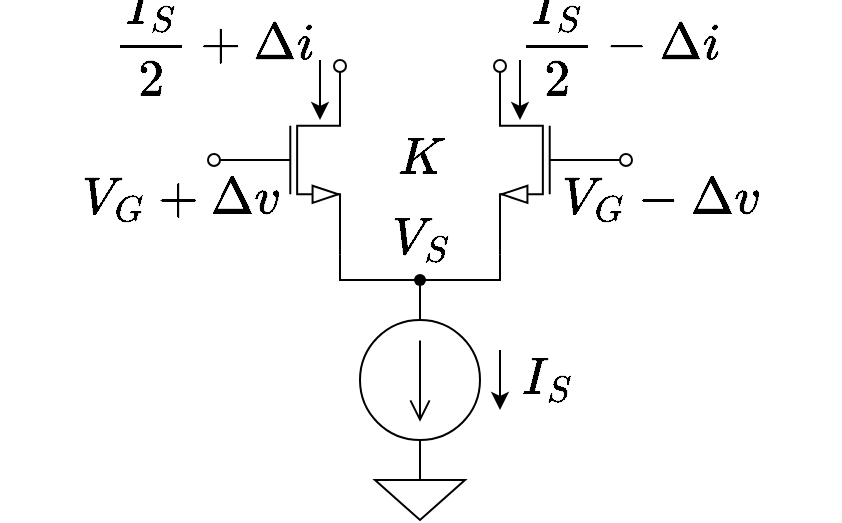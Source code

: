 <mxfile version="21.1.2" type="device">
  <diagram name="ページ1" id="1sWc1seu8DpN1-blgpKN">
    <mxGraphModel dx="810" dy="473" grid="1" gridSize="10" guides="1" tooltips="1" connect="1" arrows="1" fold="1" page="1" pageScale="1" pageWidth="827" pageHeight="1169" math="1" shadow="0">
      <root>
        <mxCell id="0" />
        <mxCell id="1" parent="0" />
        <mxCell id="pwrP_8MbOdLBVlNvPIju-13" value="&lt;span style=&quot;font-size: 22px;&quot;&gt;`I_{S}`&lt;/span&gt;" style="text;html=1;align=center;verticalAlign=middle;resizable=0;points=[];autosize=1;strokeColor=none;fillColor=none;fontSize=11;fontFamily=Helvetica;fontColor=default;" parent="1" vertex="1">
          <mxGeometry x="257.5" y="330" width="90" height="40" as="geometry" />
        </mxCell>
        <mxCell id="pwrP_8MbOdLBVlNvPIju-11" value="&lt;span style=&quot;font-size: 22px;&quot;&gt;`K`&lt;/span&gt;" style="text;html=1;align=center;verticalAlign=middle;resizable=0;points=[];autosize=1;strokeColor=none;fillColor=none;fontSize=11;fontFamily=Helvetica;fontColor=default;" parent="1" vertex="1">
          <mxGeometry x="215" y="220" width="50" height="40" as="geometry" />
        </mxCell>
        <mxCell id="pwrP_8MbOdLBVlNvPIju-1" value="" style="verticalLabelPosition=bottom;shadow=0;dashed=0;align=center;html=1;verticalAlign=top;shape=mxgraph.electrical.transistors.nmos;pointerEvents=1;flipH=1;" parent="1" vertex="1">
          <mxGeometry x="280" y="190" width="60" height="100" as="geometry" />
        </mxCell>
        <mxCell id="pwrP_8MbOdLBVlNvPIju-4" style="edgeStyle=orthogonalEdgeStyle;rounded=0;orthogonalLoop=1;jettySize=auto;html=1;exitX=1;exitY=1;exitDx=0;exitDy=0;exitPerimeter=0;entryX=1;entryY=1;entryDx=0;entryDy=0;entryPerimeter=0;endArrow=none;endFill=0;" parent="1" source="pwrP_8MbOdLBVlNvPIju-2" target="pwrP_8MbOdLBVlNvPIju-1" edge="1">
          <mxGeometry relative="1" as="geometry">
            <Array as="points">
              <mxPoint x="200" y="300" />
              <mxPoint x="280" y="300" />
            </Array>
          </mxGeometry>
        </mxCell>
        <mxCell id="pwrP_8MbOdLBVlNvPIju-2" value="" style="verticalLabelPosition=bottom;shadow=0;dashed=0;align=center;html=1;verticalAlign=top;shape=mxgraph.electrical.transistors.nmos;pointerEvents=1;" parent="1" vertex="1">
          <mxGeometry x="140" y="190" width="60" height="100" as="geometry" />
        </mxCell>
        <mxCell id="pwrP_8MbOdLBVlNvPIju-9" style="edgeStyle=orthogonalEdgeStyle;shape=connector;rounded=0;orthogonalLoop=1;jettySize=auto;html=1;exitX=0.5;exitY=0;exitDx=0;exitDy=0;exitPerimeter=0;entryX=0.5;entryY=1;entryDx=0;entryDy=0;entryPerimeter=0;labelBackgroundColor=default;strokeColor=default;fontFamily=Helvetica;fontSize=11;fontColor=default;endArrow=none;endFill=0;" parent="1" source="pwrP_8MbOdLBVlNvPIju-3" target="pwrP_8MbOdLBVlNvPIju-6" edge="1">
          <mxGeometry relative="1" as="geometry" />
        </mxCell>
        <mxCell id="pwrP_8MbOdLBVlNvPIju-3" value="" style="pointerEvents=1;verticalLabelPosition=bottom;shadow=0;dashed=0;align=center;html=1;verticalAlign=top;shape=mxgraph.electrical.signal_sources.signal_ground;" parent="1" vertex="1">
          <mxGeometry x="217.5" y="390" width="45" height="30" as="geometry" />
        </mxCell>
        <mxCell id="pwrP_8MbOdLBVlNvPIju-7" style="edgeStyle=orthogonalEdgeStyle;shape=connector;rounded=0;orthogonalLoop=1;jettySize=auto;html=1;exitX=0.5;exitY=0;exitDx=0;exitDy=0;exitPerimeter=0;labelBackgroundColor=default;strokeColor=default;fontFamily=Helvetica;fontSize=11;fontColor=default;endArrow=none;endFill=0;" parent="1" source="pwrP_8MbOdLBVlNvPIju-6" edge="1">
          <mxGeometry relative="1" as="geometry">
            <mxPoint x="240" y="300" as="targetPoint" />
          </mxGeometry>
        </mxCell>
        <mxCell id="pwrP_8MbOdLBVlNvPIju-6" value="" style="pointerEvents=1;verticalLabelPosition=bottom;shadow=0;dashed=0;align=center;html=1;verticalAlign=top;shape=mxgraph.electrical.signal_sources.source;aspect=fixed;points=[[0.5,0,0],[1,0.5,0],[0.5,1,0],[0,0.5,0]];elSignalType=dc2;fontFamily=Helvetica;fontSize=11;fontColor=default;" parent="1" vertex="1">
          <mxGeometry x="210" y="320" width="60" height="60" as="geometry" />
        </mxCell>
        <mxCell id="pwrP_8MbOdLBVlNvPIju-10" value="" style="shape=waypoint;sketch=0;fillStyle=solid;size=6;pointerEvents=1;points=[];fillColor=none;resizable=0;rotatable=0;perimeter=centerPerimeter;snapToPoint=1;fontFamily=Helvetica;fontSize=11;fontColor=default;" parent="1" vertex="1">
          <mxGeometry x="230" y="290" width="20" height="20" as="geometry" />
        </mxCell>
        <mxCell id="pwrP_8MbOdLBVlNvPIju-12" value="" style="endArrow=classic;html=1;rounded=0;labelBackgroundColor=default;strokeColor=default;fontFamily=Helvetica;fontSize=11;fontColor=default;shape=connector;" parent="1" edge="1">
          <mxGeometry width="50" height="50" relative="1" as="geometry">
            <mxPoint x="280" y="335" as="sourcePoint" />
            <mxPoint x="280" y="365" as="targetPoint" />
          </mxGeometry>
        </mxCell>
        <mxCell id="pwrP_8MbOdLBVlNvPIju-14" value="" style="endArrow=classic;html=1;rounded=0;labelBackgroundColor=default;strokeColor=default;fontFamily=Helvetica;fontSize=11;fontColor=default;shape=connector;" parent="1" edge="1">
          <mxGeometry width="50" height="50" relative="1" as="geometry">
            <mxPoint x="290" y="190" as="sourcePoint" />
            <mxPoint x="290" y="220" as="targetPoint" />
          </mxGeometry>
        </mxCell>
        <mxCell id="pwrP_8MbOdLBVlNvPIju-15" value="" style="endArrow=classic;html=1;rounded=0;labelBackgroundColor=default;strokeColor=default;fontFamily=Helvetica;fontSize=11;fontColor=default;shape=connector;" parent="1" edge="1">
          <mxGeometry width="50" height="50" relative="1" as="geometry">
            <mxPoint x="190" y="190" as="sourcePoint" />
            <mxPoint x="190" y="220" as="targetPoint" />
          </mxGeometry>
        </mxCell>
        <mxCell id="pwrP_8MbOdLBVlNvPIju-16" value="&lt;span style=&quot;font-size: 22px;&quot;&gt;`V_{G}+\Delta v`&lt;/span&gt;" style="text;html=1;align=center;verticalAlign=middle;resizable=0;points=[];autosize=1;strokeColor=none;fillColor=none;fontSize=11;fontFamily=Helvetica;fontColor=default;" parent="1" vertex="1">
          <mxGeometry x="30" y="240" width="180" height="40" as="geometry" />
        </mxCell>
        <mxCell id="pwrP_8MbOdLBVlNvPIju-17" value="&lt;span style=&quot;font-size: 22px;&quot;&gt;`V_{G}-\Delta v`&lt;/span&gt;" style="text;html=1;align=center;verticalAlign=middle;resizable=0;points=[];autosize=1;strokeColor=none;fillColor=none;fontSize=11;fontFamily=Helvetica;fontColor=default;" parent="1" vertex="1">
          <mxGeometry x="270" y="240" width="180" height="40" as="geometry" />
        </mxCell>
        <mxCell id="pwrP_8MbOdLBVlNvPIju-18" value="&lt;span style=&quot;font-size: 22px;&quot;&gt;`V_{S}`&lt;/span&gt;" style="text;html=1;align=center;verticalAlign=middle;resizable=0;points=[];autosize=1;strokeColor=none;fillColor=none;fontSize=11;fontFamily=Helvetica;fontColor=default;" parent="1" vertex="1">
          <mxGeometry x="195" y="260" width="90" height="40" as="geometry" />
        </mxCell>
        <mxCell id="pwrP_8MbOdLBVlNvPIju-19" value="" style="verticalLabelPosition=bottom;shadow=0;dashed=0;align=center;html=1;verticalAlign=top;strokeWidth=1;shape=ellipse;perimeter=ellipsePerimeter;fontFamily=Helvetica;fontSize=11;fontColor=default;aspect=fixed;" parent="1" vertex="1">
          <mxGeometry x="134" y="237" width="6" height="6" as="geometry" />
        </mxCell>
        <mxCell id="pwrP_8MbOdLBVlNvPIju-20" value="" style="verticalLabelPosition=bottom;shadow=0;dashed=0;align=center;html=1;verticalAlign=top;strokeWidth=1;shape=ellipse;perimeter=ellipsePerimeter;fontFamily=Helvetica;fontSize=11;fontColor=default;aspect=fixed;" parent="1" vertex="1">
          <mxGeometry x="340" y="237" width="6" height="6" as="geometry" />
        </mxCell>
        <mxCell id="pwrP_8MbOdLBVlNvPIju-23" value="&lt;span style=&quot;font-size: 22px;&quot;&gt;`I_{S}/2+\Delta i`&lt;/span&gt;" style="text;html=1;align=center;verticalAlign=middle;resizable=0;points=[];autosize=1;strokeColor=none;fillColor=none;fontSize=11;fontFamily=Helvetica;fontColor=default;" parent="1" vertex="1">
          <mxGeometry x="42" y="160" width="190" height="40" as="geometry" />
        </mxCell>
        <mxCell id="pwrP_8MbOdLBVlNvPIju-24" value="&lt;span style=&quot;font-size: 22px;&quot;&gt;`I_{S}/2-\Delta i`&lt;/span&gt;" style="text;html=1;align=center;verticalAlign=middle;resizable=0;points=[];autosize=1;strokeColor=none;fillColor=none;fontSize=11;fontFamily=Helvetica;fontColor=default;" parent="1" vertex="1">
          <mxGeometry x="250" y="160" width="180" height="40" as="geometry" />
        </mxCell>
        <mxCell id="pwrP_8MbOdLBVlNvPIju-36" value="" style="verticalLabelPosition=bottom;shadow=0;dashed=0;align=center;html=1;verticalAlign=top;strokeWidth=1;shape=ellipse;perimeter=ellipsePerimeter;fontFamily=Helvetica;fontSize=11;fontColor=default;aspect=fixed;" parent="1" vertex="1">
          <mxGeometry x="197" y="190" width="6" height="6" as="geometry" />
        </mxCell>
        <mxCell id="pwrP_8MbOdLBVlNvPIju-37" value="" style="verticalLabelPosition=bottom;shadow=0;dashed=0;align=center;html=1;verticalAlign=top;strokeWidth=1;shape=ellipse;perimeter=ellipsePerimeter;fontFamily=Helvetica;fontSize=11;fontColor=default;aspect=fixed;" parent="1" vertex="1">
          <mxGeometry x="277" y="190" width="6" height="6" as="geometry" />
        </mxCell>
      </root>
    </mxGraphModel>
  </diagram>
</mxfile>
